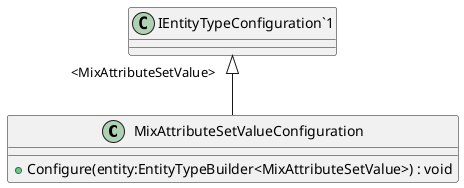 @startuml
class MixAttributeSetValueConfiguration {
    + Configure(entity:EntityTypeBuilder<MixAttributeSetValue>) : void
}
"IEntityTypeConfiguration`1" "<MixAttributeSetValue>" <|-- MixAttributeSetValueConfiguration
@enduml
